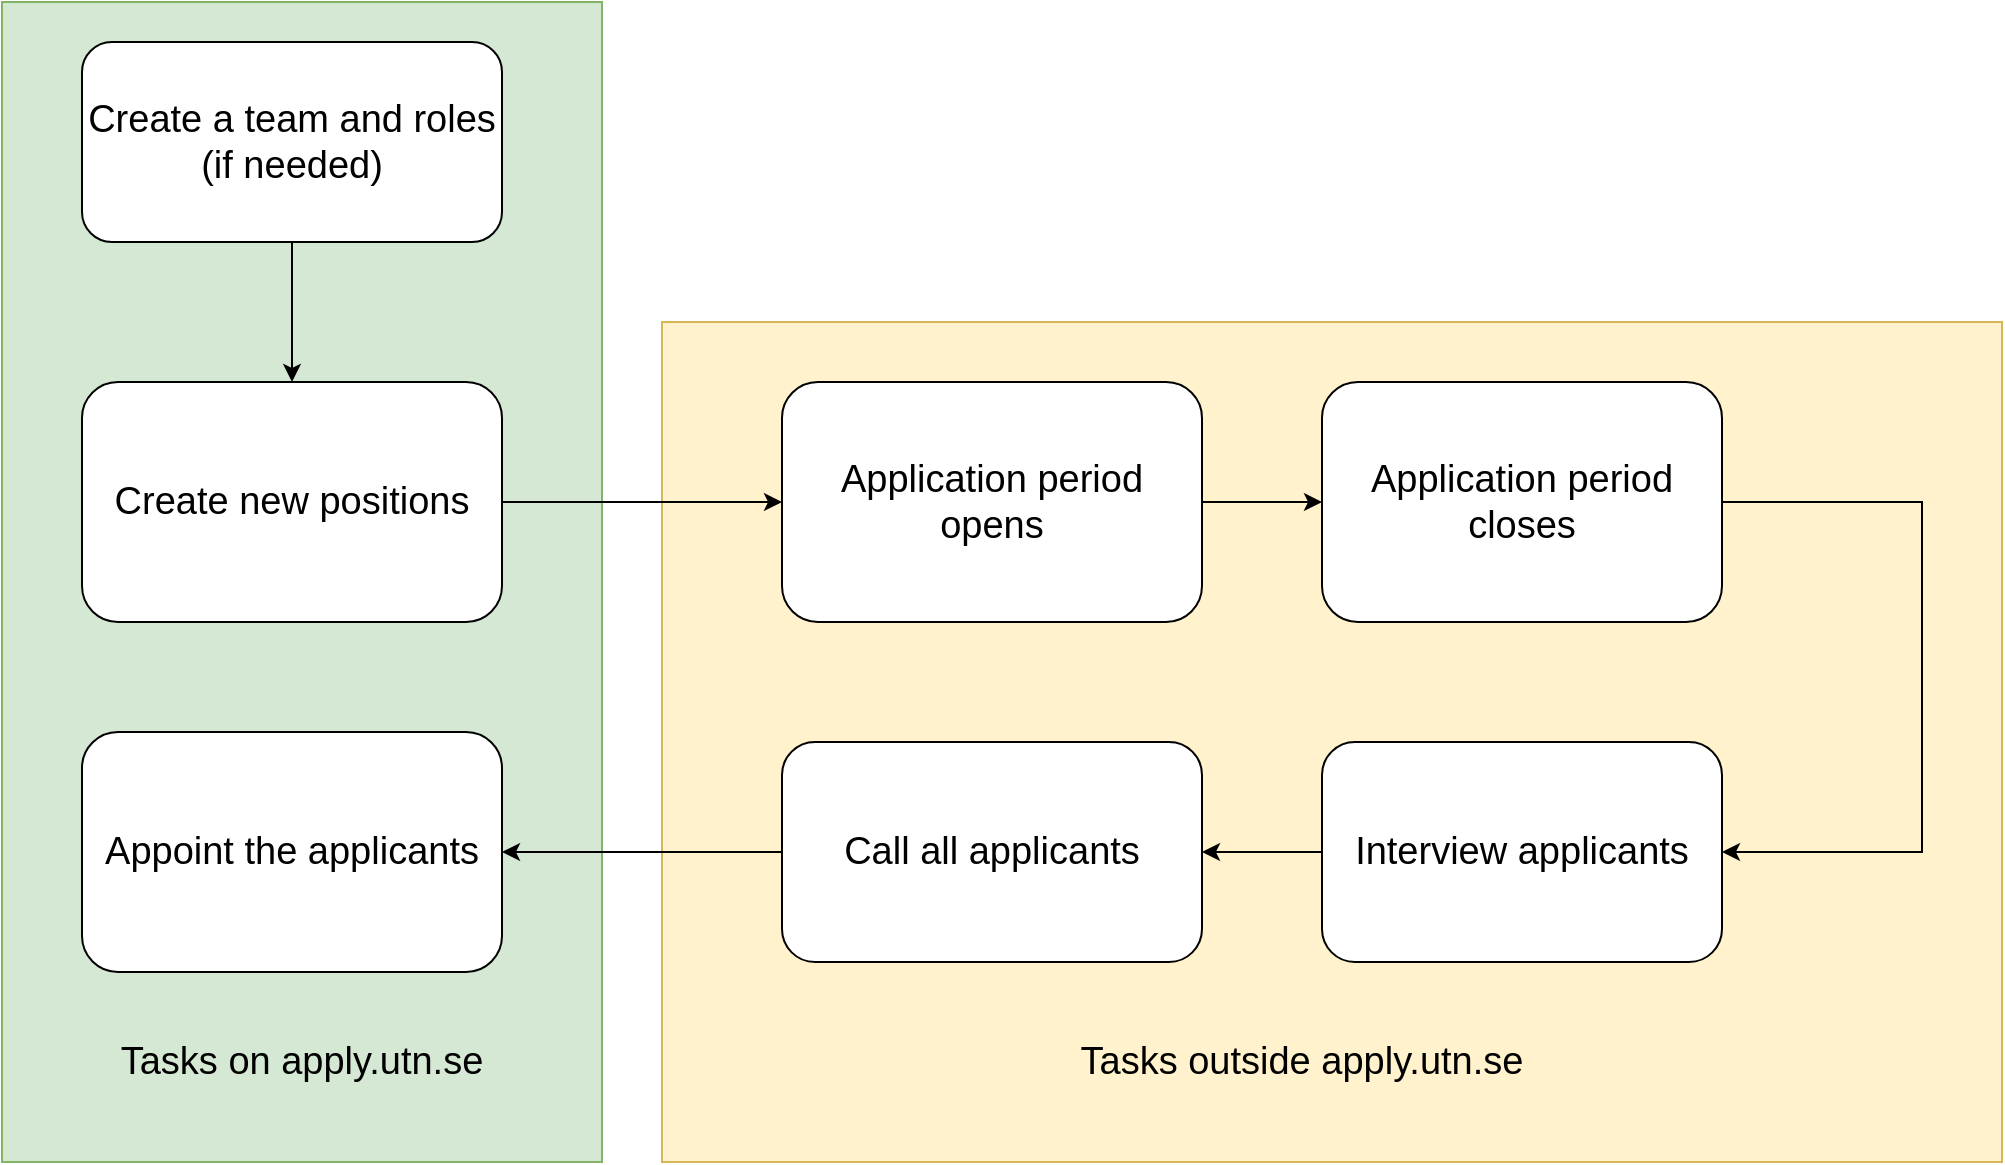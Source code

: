 <mxfile version="14.0.0" type="device"><diagram id="nGXZu61YR-N3YMeJWced" name="Page-1"><mxGraphModel dx="2062" dy="1122" grid="1" gridSize="10" guides="1" tooltips="1" connect="1" arrows="1" fold="1" page="1" pageScale="1" pageWidth="1169" pageHeight="827" math="0" shadow="0"><root><mxCell id="0"/><mxCell id="1" parent="0"/><mxCell id="Hq5gRMWPVW86vEOgLcM6-18" value="" style="rounded=0;whiteSpace=wrap;html=1;fontSize=19;fillColor=#fff2cc;strokeColor=#d6b656;" vertex="1" parent="1"><mxGeometry x="340" y="170" width="670" height="420" as="geometry"/></mxCell><mxCell id="Hq5gRMWPVW86vEOgLcM6-16" value="" style="rounded=0;whiteSpace=wrap;html=1;fontSize=19;fillColor=#d5e8d4;strokeColor=#82b366;" vertex="1" parent="1"><mxGeometry x="10" y="10" width="300" height="580" as="geometry"/></mxCell><mxCell id="Hq5gRMWPVW86vEOgLcM6-11" value="" style="edgeStyle=orthogonalEdgeStyle;rounded=0;orthogonalLoop=1;jettySize=auto;html=1;" edge="1" parent="1" source="Hq5gRMWPVW86vEOgLcM6-1" target="Hq5gRMWPVW86vEOgLcM6-5"><mxGeometry relative="1" as="geometry"/></mxCell><mxCell id="Hq5gRMWPVW86vEOgLcM6-1" value="&lt;font style=&quot;font-size: 19px&quot;&gt;Application period opens&lt;/font&gt;" style="rounded=1;whiteSpace=wrap;html=1;" vertex="1" parent="1"><mxGeometry x="400" y="200" width="210" height="120" as="geometry"/></mxCell><mxCell id="Hq5gRMWPVW86vEOgLcM6-9" value="" style="edgeStyle=orthogonalEdgeStyle;rounded=0;orthogonalLoop=1;jettySize=auto;html=1;" edge="1" parent="1" source="Hq5gRMWPVW86vEOgLcM6-3" target="Hq5gRMWPVW86vEOgLcM6-4"><mxGeometry relative="1" as="geometry"/></mxCell><mxCell id="Hq5gRMWPVW86vEOgLcM6-3" value="&lt;font style=&quot;font-size: 19px&quot;&gt;Create a team and roles&lt;br&gt;(if needed)&lt;/font&gt;" style="rounded=1;whiteSpace=wrap;html=1;" vertex="1" parent="1"><mxGeometry x="50" y="30" width="210" height="100" as="geometry"/></mxCell><mxCell id="Hq5gRMWPVW86vEOgLcM6-10" value="" style="edgeStyle=orthogonalEdgeStyle;rounded=0;orthogonalLoop=1;jettySize=auto;html=1;" edge="1" parent="1" source="Hq5gRMWPVW86vEOgLcM6-4" target="Hq5gRMWPVW86vEOgLcM6-1"><mxGeometry relative="1" as="geometry"/></mxCell><mxCell id="Hq5gRMWPVW86vEOgLcM6-4" value="&lt;font style=&quot;font-size: 19px&quot;&gt;Create new positions&lt;/font&gt;" style="rounded=1;whiteSpace=wrap;html=1;" vertex="1" parent="1"><mxGeometry x="50" y="200" width="210" height="120" as="geometry"/></mxCell><mxCell id="Hq5gRMWPVW86vEOgLcM6-15" style="edgeStyle=orthogonalEdgeStyle;rounded=0;orthogonalLoop=1;jettySize=auto;html=1;exitX=1;exitY=0.5;exitDx=0;exitDy=0;entryX=1;entryY=0.5;entryDx=0;entryDy=0;fontSize=19;" edge="1" parent="1" source="Hq5gRMWPVW86vEOgLcM6-5" target="Hq5gRMWPVW86vEOgLcM6-6"><mxGeometry relative="1" as="geometry"><Array as="points"><mxPoint x="970" y="260"/><mxPoint x="970" y="435"/></Array></mxGeometry></mxCell><mxCell id="Hq5gRMWPVW86vEOgLcM6-5" value="&lt;font style=&quot;font-size: 19px&quot;&gt;Application period closes&lt;/font&gt;" style="rounded=1;whiteSpace=wrap;html=1;" vertex="1" parent="1"><mxGeometry x="670" y="200" width="200" height="120" as="geometry"/></mxCell><mxCell id="Hq5gRMWPVW86vEOgLcM6-13" value="" style="edgeStyle=orthogonalEdgeStyle;rounded=0;orthogonalLoop=1;jettySize=auto;html=1;" edge="1" parent="1" source="Hq5gRMWPVW86vEOgLcM6-6" target="Hq5gRMWPVW86vEOgLcM6-7"><mxGeometry relative="1" as="geometry"/></mxCell><mxCell id="Hq5gRMWPVW86vEOgLcM6-6" value="&lt;font style=&quot;font-size: 19px&quot;&gt;Interview applicants&lt;/font&gt;" style="rounded=1;whiteSpace=wrap;html=1;" vertex="1" parent="1"><mxGeometry x="670" y="380" width="200" height="110" as="geometry"/></mxCell><mxCell id="Hq5gRMWPVW86vEOgLcM6-14" value="" style="edgeStyle=orthogonalEdgeStyle;rounded=0;orthogonalLoop=1;jettySize=auto;html=1;" edge="1" parent="1" source="Hq5gRMWPVW86vEOgLcM6-7" target="Hq5gRMWPVW86vEOgLcM6-8"><mxGeometry relative="1" as="geometry"/></mxCell><mxCell id="Hq5gRMWPVW86vEOgLcM6-7" value="Call all applicants" style="rounded=1;whiteSpace=wrap;html=1;fontSize=19;" vertex="1" parent="1"><mxGeometry x="400" y="380" width="210" height="110" as="geometry"/></mxCell><mxCell id="Hq5gRMWPVW86vEOgLcM6-8" value="&lt;font style=&quot;font-size: 19px&quot;&gt;Appoint the applicants&lt;/font&gt;" style="rounded=1;whiteSpace=wrap;html=1;" vertex="1" parent="1"><mxGeometry x="50" y="375" width="210" height="120" as="geometry"/></mxCell><mxCell id="Hq5gRMWPVW86vEOgLcM6-17" value="Tasks on apply.utn.se" style="text;html=1;strokeColor=none;fillColor=none;align=center;verticalAlign=middle;whiteSpace=wrap;rounded=0;fontSize=19;" vertex="1" parent="1"><mxGeometry x="65" y="520" width="190" height="40" as="geometry"/></mxCell><mxCell id="Hq5gRMWPVW86vEOgLcM6-19" value="Tasks outside apply.utn.se" style="text;html=1;strokeColor=none;fillColor=none;align=center;verticalAlign=middle;whiteSpace=wrap;rounded=0;fontSize=19;" vertex="1" parent="1"><mxGeometry x="530" y="530" width="260" height="20" as="geometry"/></mxCell></root></mxGraphModel></diagram></mxfile>